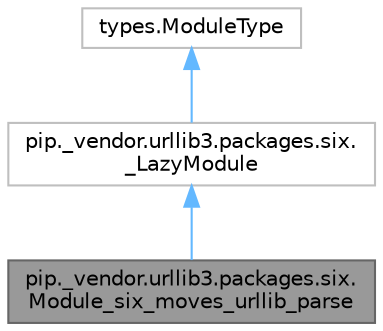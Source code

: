 digraph "pip._vendor.urllib3.packages.six.Module_six_moves_urllib_parse"
{
 // LATEX_PDF_SIZE
  bgcolor="transparent";
  edge [fontname=Helvetica,fontsize=10,labelfontname=Helvetica,labelfontsize=10];
  node [fontname=Helvetica,fontsize=10,shape=box,height=0.2,width=0.4];
  Node1 [id="Node000001",label="pip._vendor.urllib3.packages.six.\lModule_six_moves_urllib_parse",height=0.2,width=0.4,color="gray40", fillcolor="grey60", style="filled", fontcolor="black",tooltip=" "];
  Node2 -> Node1 [id="edge1_Node000001_Node000002",dir="back",color="steelblue1",style="solid",tooltip=" "];
  Node2 [id="Node000002",label="pip._vendor.urllib3.packages.six.\l_LazyModule",height=0.2,width=0.4,color="grey75", fillcolor="white", style="filled",URL="$d4/d43/classpip_1_1__vendor_1_1urllib3_1_1packages_1_1six_1_1__LazyModule.html",tooltip=" "];
  Node3 -> Node2 [id="edge2_Node000002_Node000003",dir="back",color="steelblue1",style="solid",tooltip=" "];
  Node3 [id="Node000003",label="types.ModuleType",height=0.2,width=0.4,color="grey75", fillcolor="white", style="filled",tooltip=" "];
}
